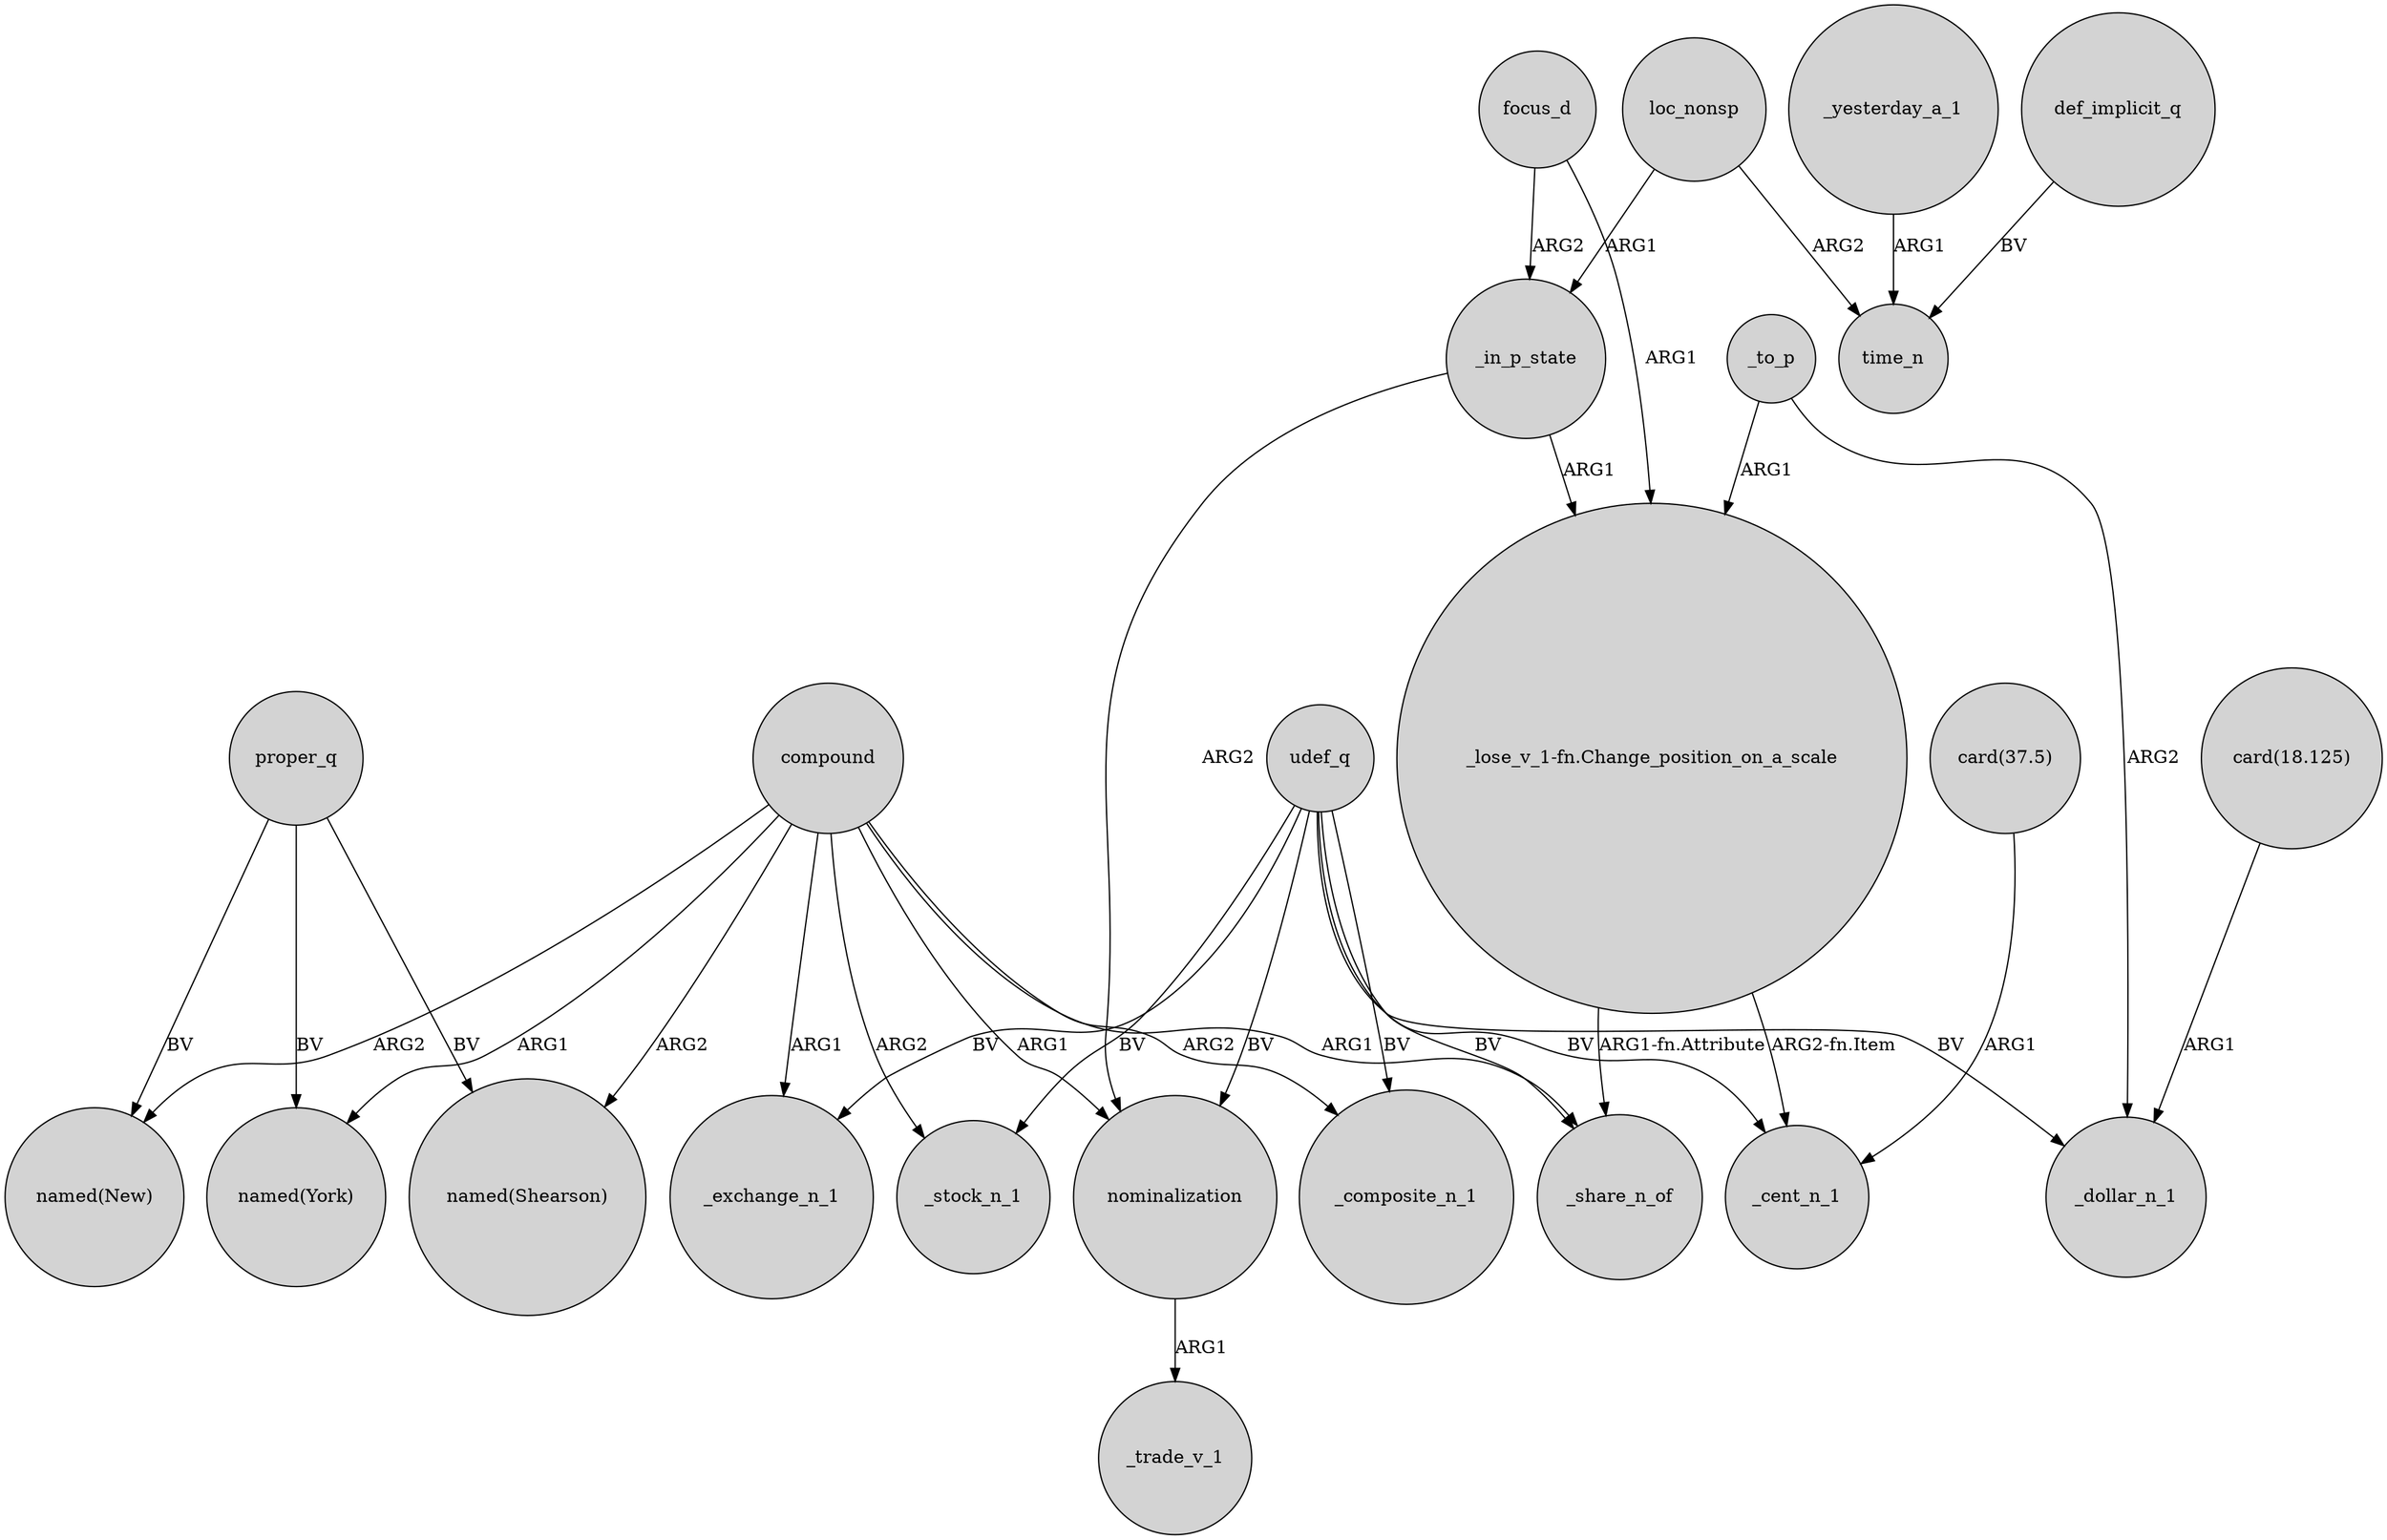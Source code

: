 digraph {
	node [shape=circle style=filled]
	_in_p_state -> nominalization [label=ARG2]
	focus_d -> _in_p_state [label=ARG2]
	compound -> "named(Shearson)" [label=ARG2]
	compound -> "named(New)" [label=ARG2]
	compound -> _share_n_of [label=ARG1]
	"card(18.125)" -> _dollar_n_1 [label=ARG1]
	proper_q -> "named(New)" [label=BV]
	udef_q -> nominalization [label=BV]
	udef_q -> _exchange_n_1 [label=BV]
	_yesterday_a_1 -> time_n [label=ARG1]
	_to_p -> _dollar_n_1 [label=ARG2]
	"_lose_v_1-fn.Change_position_on_a_scale" -> _cent_n_1 [label="ARG2-fn.Item"]
	proper_q -> "named(Shearson)" [label=BV]
	udef_q -> _cent_n_1 [label=BV]
	compound -> _exchange_n_1 [label=ARG1]
	proper_q -> "named(York)" [label=BV]
	compound -> nominalization [label=ARG1]
	focus_d -> "_lose_v_1-fn.Change_position_on_a_scale" [label=ARG1]
	udef_q -> _stock_n_1 [label=BV]
	udef_q -> _share_n_of [label=BV]
	compound -> _stock_n_1 [label=ARG2]
	udef_q -> _dollar_n_1 [label=BV]
	"_lose_v_1-fn.Change_position_on_a_scale" -> _share_n_of [label="ARG1-fn.Attribute"]
	udef_q -> _composite_n_1 [label=BV]
	_to_p -> "_lose_v_1-fn.Change_position_on_a_scale" [label=ARG1]
	loc_nonsp -> time_n [label=ARG2]
	compound -> "named(York)" [label=ARG1]
	def_implicit_q -> time_n [label=BV]
	compound -> _composite_n_1 [label=ARG2]
	"card(37.5)" -> _cent_n_1 [label=ARG1]
	loc_nonsp -> _in_p_state [label=ARG1]
	nominalization -> _trade_v_1 [label=ARG1]
	_in_p_state -> "_lose_v_1-fn.Change_position_on_a_scale" [label=ARG1]
}
